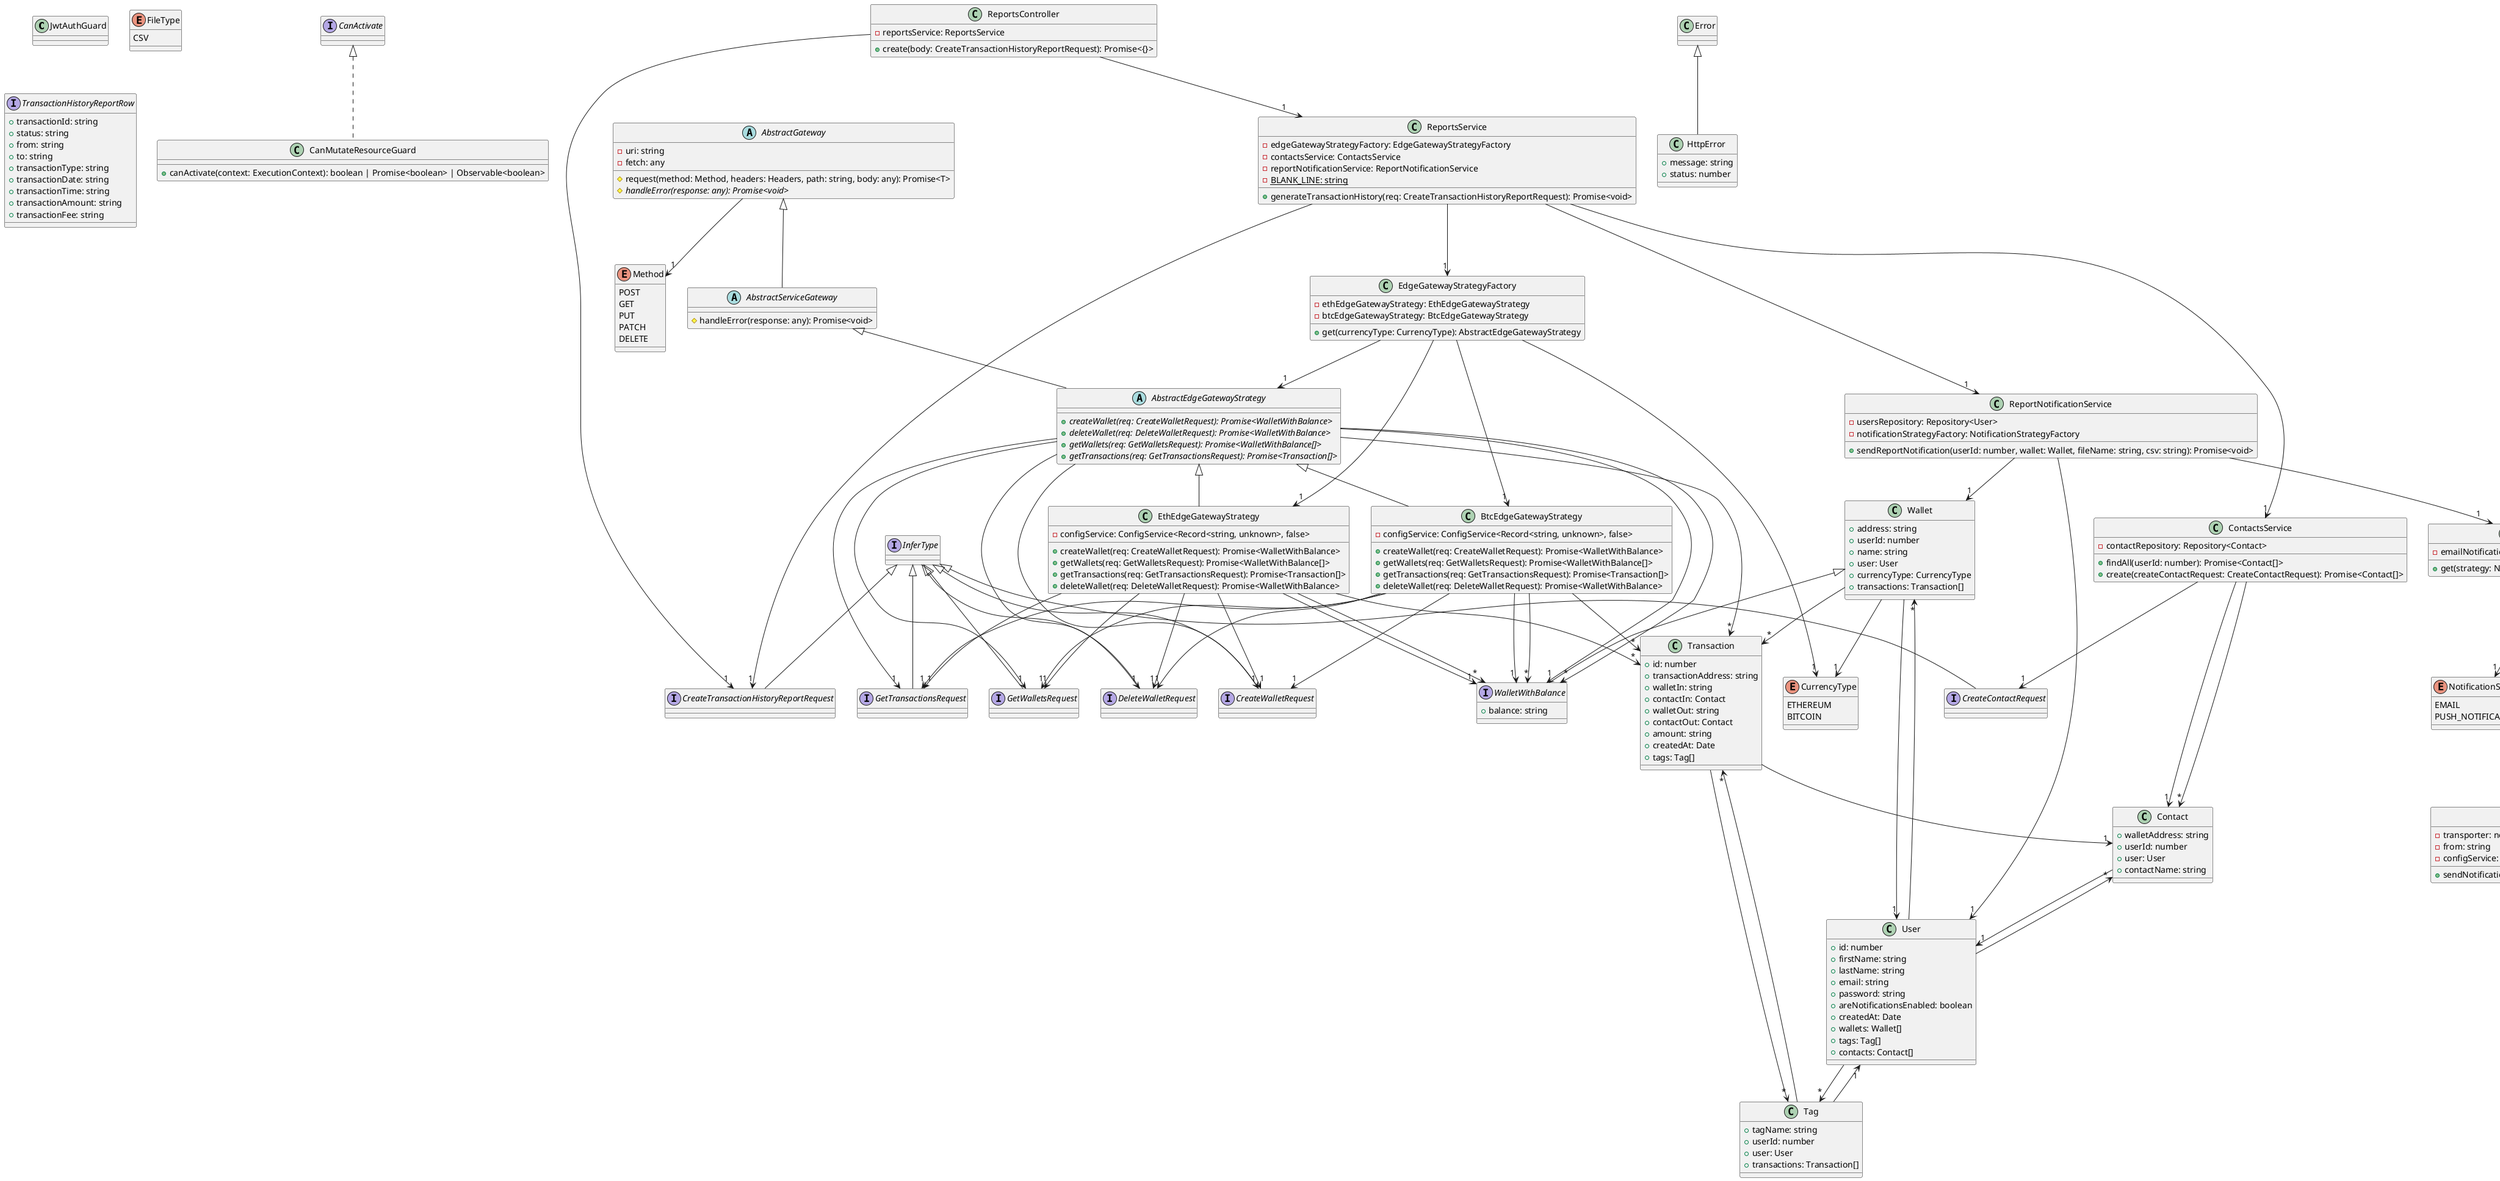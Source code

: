 @startuml
class JwtAuthGuard
class CanMutateResourceGuard implements CanActivate {
    +canActivate(context: ExecutionContext): boolean | Promise<boolean> | Observable<boolean>
}
enum CurrencyType {
    ETHEREUM
    BITCOIN
}
enum FileType {
    CSV
}
interface CreateTransactionHistoryReportRequest extends InferType
abstract class AbstractGateway {
    -uri: string
    -fetch: any
    #request(method: Method, headers: Headers, path: string, body: any): Promise<T>
    #{abstract} handleError(response: any): Promise<void>
}
enum Method {
    POST
    GET
    PUT
    PATCH
    DELETE
}
class HttpError extends Error {
    +message: string
    +status: number
}
abstract class AbstractServiceGateway extends AbstractGateway {
    #handleError(response: any): Promise<void>
}
interface CreateWalletRequest extends InferType
class Contact {
    +walletAddress: string
    +userId: number
    +user: User
    +contactName: string
}
class Transaction {
    +id: number
    +transactionAddress: string
    +walletIn: string
    +contactIn: Contact
    +walletOut: string
    +contactOut: Contact
    +amount: string
    +createdAt: Date
    +tags: Tag[]
}
class Tag {
    +tagName: string
    +userId: number
    +user: User
    +transactions: Transaction[]
}
class User {
    +id: number
    +firstName: string
    +lastName: string
    +email: string
    +password: string
    +areNotificationsEnabled: boolean
    +createdAt: Date
    +wallets: Wallet[]
    +tags: Tag[]
    +contacts: Contact[]
}
class Wallet {
    +address: string
    +userId: number
    +name: string
    +user: User
    +currencyType: CurrencyType
    +transactions: Transaction[]
}
interface WalletWithBalance extends Wallet {
    +balance: string
}
interface GetWalletsRequest extends InferType
interface GetTransactionsRequest extends InferType
interface DeleteWalletRequest extends InferType
abstract class AbstractEdgeGatewayStrategy extends AbstractServiceGateway {
    +{abstract} createWallet(req: CreateWalletRequest): Promise<WalletWithBalance>
    +{abstract} deleteWallet(req: DeleteWalletRequest): Promise<WalletWithBalance>
    +{abstract} getWallets(req: GetWalletsRequest): Promise<WalletWithBalance[]>
    +{abstract} getTransactions(req: GetTransactionsRequest): Promise<Transaction[]>
}
class EthEdgeGatewayStrategy extends AbstractEdgeGatewayStrategy {
    -configService: ConfigService<Record<string, unknown>, false>
    +createWallet(req: CreateWalletRequest): Promise<WalletWithBalance>
    +getWallets(req: GetWalletsRequest): Promise<WalletWithBalance[]>
    +getTransactions(req: GetTransactionsRequest): Promise<Transaction[]>
    +deleteWallet(req: DeleteWalletRequest): Promise<WalletWithBalance>
}
class BtcEdgeGatewayStrategy extends AbstractEdgeGatewayStrategy {
    -configService: ConfigService<Record<string, unknown>, false>
    +createWallet(req: CreateWalletRequest): Promise<WalletWithBalance>
    +getWallets(req: GetWalletsRequest): Promise<WalletWithBalance[]>
    +getTransactions(req: GetTransactionsRequest): Promise<Transaction[]>
    +deleteWallet(req: DeleteWalletRequest): Promise<WalletWithBalance>
}
class EdgeGatewayStrategyFactory {
    -ethEdgeGatewayStrategy: EthEdgeGatewayStrategy
    -btcEdgeGatewayStrategy: BtcEdgeGatewayStrategy
    +get(currencyType: CurrencyType): AbstractEdgeGatewayStrategy
}
interface CreateContactRequest extends InferType
class ContactsService {
    -contactRepository: Repository<Contact>
    +findAll(userId: number): Promise<Contact[]>
    +create(createContactRequest: CreateContactRequest): Promise<Contact[]>
}
abstract class AbstractNotificationStrategy {
    +{abstract} sendNotification(notification: Notification): Promise<void>
}
interface Notification {
    +to: string
    +title: string
    +body: string
    +attachment?: { filename: string; content: string; }
}
class EmailNotificationStrategy extends AbstractNotificationStrategy {
    -transporter: nodemailer.Transporter
    -from: string
    -configService: ConfigService<Record<string, unknown>, false>
    +sendNotification(notification: Notification): Promise<void>
}
class NotificationStrategyFactory {
    -emailNotificationStrategy: EmailNotificationStrategy
    +get(strategy: NotificationStrategy): AbstractNotificationStrategy
}
enum NotificationStrategy {
    EMAIL
    PUSH_NOTIFICATION
}
class ReportNotificationService {
    -usersRepository: Repository<User>
    -notificationStrategyFactory: NotificationStrategyFactory
    +sendReportNotification(userId: number, wallet: Wallet, fileName: string, csv: string): Promise<void>
}
class ReportsService {
    -edgeGatewayStrategyFactory: EdgeGatewayStrategyFactory
    -contactsService: ContactsService
    -reportNotificationService: ReportNotificationService
    +generateTransactionHistory(req: CreateTransactionHistoryReportRequest): Promise<void>
    -{static} BLANK_LINE: string
}
interface TransactionHistoryReportRow {
    +transactionId: string
    +status: string
    +from: string
    +to: string
    +transactionType: string
    +transactionDate: string
    +transactionTime: string
    +transactionAmount: string
    +transactionFee: string
}
class ReportsController {
    -reportsService: ReportsService
    +create(body: CreateTransactionHistoryReportRequest): Promise<{}>
}
AbstractGateway --> "1" Method
Contact --> "1" User
Transaction --> "1" Contact
Transaction --> "*" Tag
Tag --> "1" User
Tag --> "*" Transaction
User --> "*" Wallet
User --> "*" Tag
User --> "*" Contact
Wallet --> "1" User
Wallet --> "1" CurrencyType
Wallet --> "*" Transaction
AbstractEdgeGatewayStrategy --> "1" CreateWalletRequest
AbstractEdgeGatewayStrategy --> "1" WalletWithBalance
AbstractEdgeGatewayStrategy --> "1" DeleteWalletRequest
AbstractEdgeGatewayStrategy --> "1" GetWalletsRequest
AbstractEdgeGatewayStrategy --> "*" WalletWithBalance
AbstractEdgeGatewayStrategy --> "1" GetTransactionsRequest
AbstractEdgeGatewayStrategy --> "*" Transaction
EthEdgeGatewayStrategy --> "1" CreateWalletRequest
EthEdgeGatewayStrategy --> "1" WalletWithBalance
EthEdgeGatewayStrategy --> "1" GetWalletsRequest
EthEdgeGatewayStrategy --> "*" WalletWithBalance
EthEdgeGatewayStrategy --> "1" GetTransactionsRequest
EthEdgeGatewayStrategy --> "*" Transaction
EthEdgeGatewayStrategy --> "1" DeleteWalletRequest
BtcEdgeGatewayStrategy --> "1" CreateWalletRequest
BtcEdgeGatewayStrategy --> "1" WalletWithBalance
BtcEdgeGatewayStrategy --> "1" GetWalletsRequest
BtcEdgeGatewayStrategy --> "*" WalletWithBalance
BtcEdgeGatewayStrategy --> "1" GetTransactionsRequest
BtcEdgeGatewayStrategy --> "*" Transaction
BtcEdgeGatewayStrategy --> "1" DeleteWalletRequest
EdgeGatewayStrategyFactory --> "1" EthEdgeGatewayStrategy
EdgeGatewayStrategyFactory --> "1" BtcEdgeGatewayStrategy
EdgeGatewayStrategyFactory --> "1" CurrencyType
EdgeGatewayStrategyFactory --> "1" AbstractEdgeGatewayStrategy
ContactsService --> "1" Contact
ContactsService --> "*" Contact
ContactsService --> "1" CreateContactRequest
AbstractNotificationStrategy --> "1" Notification
EmailNotificationStrategy --> "1" Notification
NotificationStrategyFactory --> "1" EmailNotificationStrategy
NotificationStrategyFactory --> "1" NotificationStrategy
NotificationStrategyFactory --> "1" AbstractNotificationStrategy
ReportNotificationService --> "1" User
ReportNotificationService --> "1" NotificationStrategyFactory
ReportNotificationService --> "1" Wallet
ReportsService --> "1" EdgeGatewayStrategyFactory
ReportsService --> "1" ContactsService
ReportsService --> "1" ReportNotificationService
ReportsService --> "1" CreateTransactionHistoryReportRequest
ReportsController --> "1" ReportsService
ReportsController --> "1" CreateTransactionHistoryReportRequest
@enduml